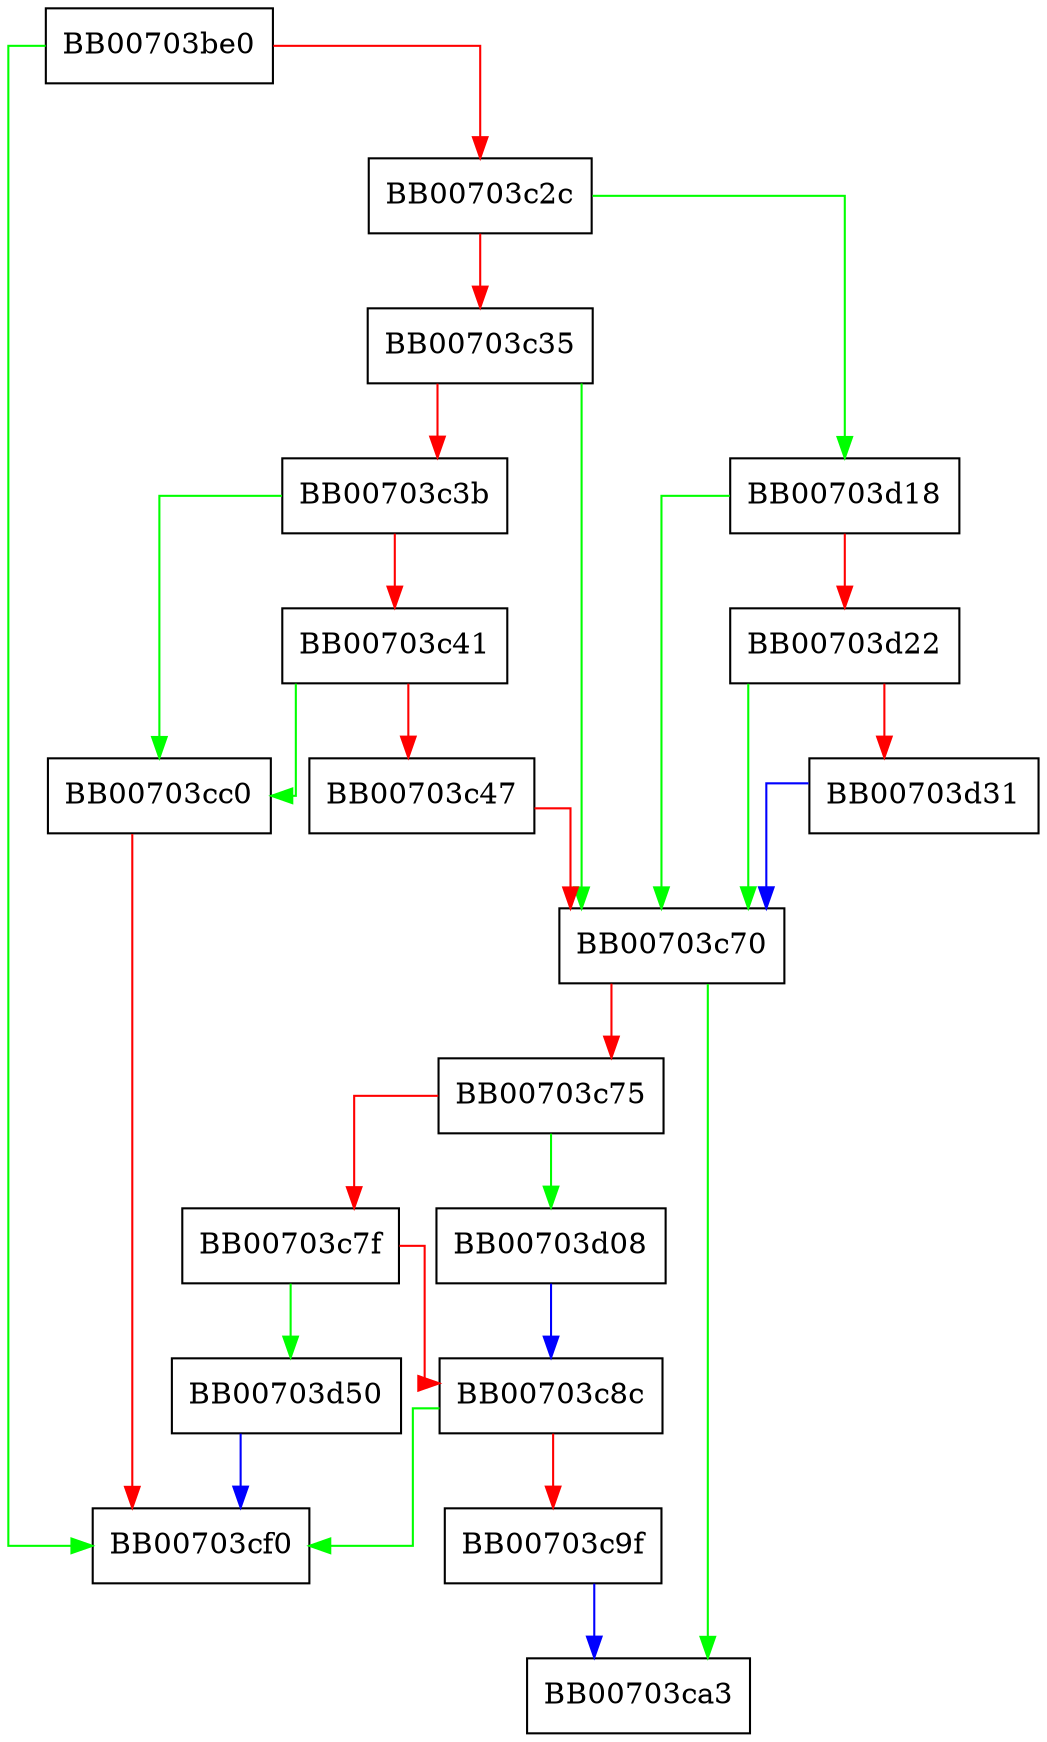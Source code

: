 digraph ossl_cipher_generic_einit {
  node [shape="box"];
  graph [splines=ortho];
  BB00703be0 -> BB00703cf0 [color="green"];
  BB00703be0 -> BB00703c2c [color="red"];
  BB00703c2c -> BB00703d18 [color="green"];
  BB00703c2c -> BB00703c35 [color="red"];
  BB00703c35 -> BB00703c70 [color="green"];
  BB00703c35 -> BB00703c3b [color="red"];
  BB00703c3b -> BB00703cc0 [color="green"];
  BB00703c3b -> BB00703c41 [color="red"];
  BB00703c41 -> BB00703cc0 [color="green"];
  BB00703c41 -> BB00703c47 [color="red"];
  BB00703c47 -> BB00703c70 [color="red"];
  BB00703c70 -> BB00703ca3 [color="green"];
  BB00703c70 -> BB00703c75 [color="red"];
  BB00703c75 -> BB00703d08 [color="green"];
  BB00703c75 -> BB00703c7f [color="red"];
  BB00703c7f -> BB00703d50 [color="green"];
  BB00703c7f -> BB00703c8c [color="red"];
  BB00703c8c -> BB00703cf0 [color="green"];
  BB00703c8c -> BB00703c9f [color="red"];
  BB00703c9f -> BB00703ca3 [color="blue"];
  BB00703cc0 -> BB00703cf0 [color="red"];
  BB00703d08 -> BB00703c8c [color="blue"];
  BB00703d18 -> BB00703c70 [color="green"];
  BB00703d18 -> BB00703d22 [color="red"];
  BB00703d22 -> BB00703c70 [color="green"];
  BB00703d22 -> BB00703d31 [color="red"];
  BB00703d31 -> BB00703c70 [color="blue"];
  BB00703d50 -> BB00703cf0 [color="blue"];
}